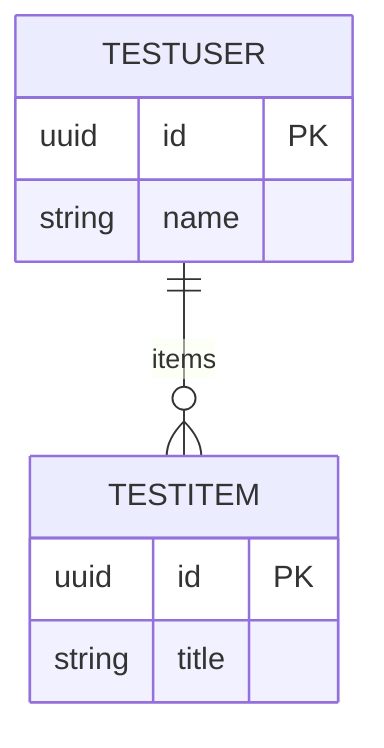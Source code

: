 %% Database ERD Diagram
%% Generated: 2025-10-06T20:50:07.489083
%% Version: Unknown
%% Entities: 2
%% Relationships: 1
%% Status: invalid

%% This diagram is automatically generated from SQLModel definitions

erDiagram

TESTUSER {
    uuid id PK
    string name
}

TESTITEM {
    uuid id PK
    string title
}

TESTUSER ||--o{ TESTITEM : items